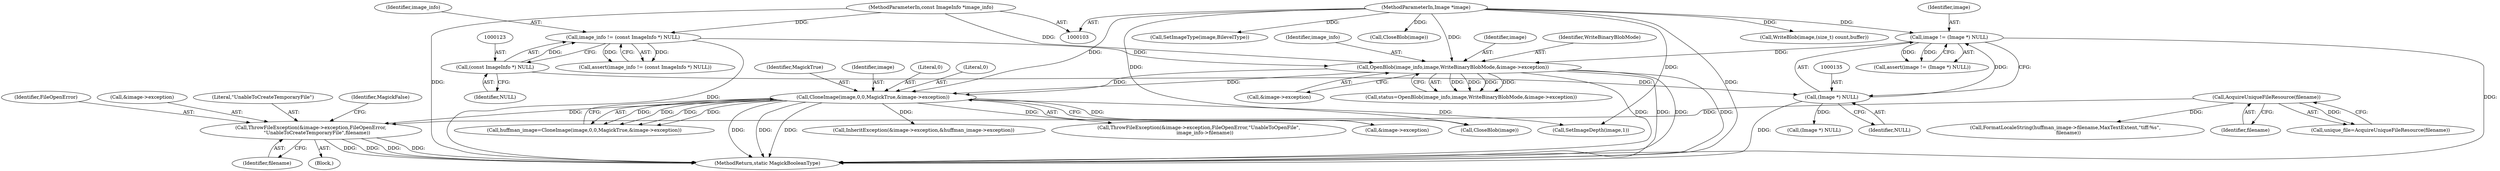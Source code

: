 digraph "0_ImageMagick_10b3823a7619ed22d42764733eb052c4159bc8c1_3@pointer" {
"1000234" [label="(Call,ThrowFileException(&image->exception,FileOpenError,\n        \"UnableToCreateTemporaryFile\",filename))"];
"1000176" [label="(Call,CloneImage(image,0,0,MagickTrue,&image->exception))"];
"1000160" [label="(Call,OpenBlob(image_info,image,WriteBinaryBlobMode,&image->exception))"];
"1000120" [label="(Call,image_info != (const ImageInfo *) NULL)"];
"1000104" [label="(MethodParameterIn,const ImageInfo *image_info)"];
"1000122" [label="(Call,(const ImageInfo *) NULL)"];
"1000132" [label="(Call,image != (Image *) NULL)"];
"1000105" [label="(MethodParameterIn,Image *image)"];
"1000134" [label="(Call,(Image *) NULL)"];
"1000210" [label="(Call,AcquireUniqueFileResource(filename))"];
"1000160" [label="(Call,OpenBlob(image_info,image,WriteBinaryBlobMode,&image->exception))"];
"1000240" [label="(Literal,\"UnableToCreateTemporaryFile\")"];
"1000119" [label="(Call,assert(image_info != (const ImageInfo *) NULL))"];
"1000246" [label="(Call,FormatLocaleString(huffman_image->filename,MaxTextExtent,\"tiff:%s\",\n    filename))"];
"1000104" [label="(MethodParameterIn,const ImageInfo *image_info)"];
"1000274" [label="(Call,SetImageType(image,BilevelType))"];
"1000269" [label="(Call,SetImageDepth(image,1))"];
"1000158" [label="(Call,status=OpenBlob(image_info,image,WriteBinaryBlobMode,&image->exception))"];
"1000163" [label="(Identifier,WriteBinaryBlobMode)"];
"1000243" [label="(Identifier,MagickFalse)"];
"1000311" [label="(Call,InheritException(&image->exception,&huffman_image->exception))"];
"1000161" [label="(Identifier,image_info)"];
"1000162" [label="(Identifier,image)"];
"1000132" [label="(Call,image != (Image *) NULL)"];
"1000122" [label="(Call,(const ImageInfo *) NULL)"];
"1000176" [label="(Call,CloneImage(image,0,0,MagickTrue,&image->exception))"];
"1000177" [label="(Identifier,image)"];
"1000194" [label="(Call,CloseBlob(image))"];
"1000179" [label="(Literal,0)"];
"1000211" [label="(Identifier,filename)"];
"1000136" [label="(Identifier,NULL)"];
"1000358" [label="(Call,ThrowFileException(&image->exception,FileOpenError,\"UnableToOpenFile\",\n        image_info->filename))"];
"1000188" [label="(Call,(Image *) NULL)"];
"1000181" [label="(Call,&image->exception)"];
"1000134" [label="(Call,(Image *) NULL)"];
"1000131" [label="(Call,assert(image != (Image *) NULL))"];
"1000174" [label="(Call,huffman_image=CloneImage(image,0,0,MagickTrue,&image->exception))"];
"1000239" [label="(Identifier,FileOpenError)"];
"1000210" [label="(Call,AcquireUniqueFileResource(filename))"];
"1000121" [label="(Identifier,image_info)"];
"1000133" [label="(Identifier,image)"];
"1000523" [label="(MethodReturn,static MagickBooleanType)"];
"1000519" [label="(Call,CloseBlob(image))"];
"1000164" [label="(Call,&image->exception)"];
"1000178" [label="(Literal,0)"];
"1000241" [label="(Identifier,filename)"];
"1000233" [label="(Block,)"];
"1000487" [label="(Call,WriteBlob(image,(size_t) count,buffer))"];
"1000208" [label="(Call,unique_file=AcquireUniqueFileResource(filename))"];
"1000180" [label="(Identifier,MagickTrue)"];
"1000105" [label="(MethodParameterIn,Image *image)"];
"1000120" [label="(Call,image_info != (const ImageInfo *) NULL)"];
"1000235" [label="(Call,&image->exception)"];
"1000234" [label="(Call,ThrowFileException(&image->exception,FileOpenError,\n        \"UnableToCreateTemporaryFile\",filename))"];
"1000124" [label="(Identifier,NULL)"];
"1000234" -> "1000233"  [label="AST: "];
"1000234" -> "1000241"  [label="CFG: "];
"1000235" -> "1000234"  [label="AST: "];
"1000239" -> "1000234"  [label="AST: "];
"1000240" -> "1000234"  [label="AST: "];
"1000241" -> "1000234"  [label="AST: "];
"1000243" -> "1000234"  [label="CFG: "];
"1000234" -> "1000523"  [label="DDG: "];
"1000234" -> "1000523"  [label="DDG: "];
"1000234" -> "1000523"  [label="DDG: "];
"1000234" -> "1000523"  [label="DDG: "];
"1000176" -> "1000234"  [label="DDG: "];
"1000210" -> "1000234"  [label="DDG: "];
"1000176" -> "1000174"  [label="AST: "];
"1000176" -> "1000181"  [label="CFG: "];
"1000177" -> "1000176"  [label="AST: "];
"1000178" -> "1000176"  [label="AST: "];
"1000179" -> "1000176"  [label="AST: "];
"1000180" -> "1000176"  [label="AST: "];
"1000181" -> "1000176"  [label="AST: "];
"1000174" -> "1000176"  [label="CFG: "];
"1000176" -> "1000523"  [label="DDG: "];
"1000176" -> "1000523"  [label="DDG: "];
"1000176" -> "1000523"  [label="DDG: "];
"1000176" -> "1000174"  [label="DDG: "];
"1000176" -> "1000174"  [label="DDG: "];
"1000176" -> "1000174"  [label="DDG: "];
"1000176" -> "1000174"  [label="DDG: "];
"1000160" -> "1000176"  [label="DDG: "];
"1000160" -> "1000176"  [label="DDG: "];
"1000105" -> "1000176"  [label="DDG: "];
"1000176" -> "1000194"  [label="DDG: "];
"1000176" -> "1000269"  [label="DDG: "];
"1000176" -> "1000311"  [label="DDG: "];
"1000176" -> "1000358"  [label="DDG: "];
"1000160" -> "1000158"  [label="AST: "];
"1000160" -> "1000164"  [label="CFG: "];
"1000161" -> "1000160"  [label="AST: "];
"1000162" -> "1000160"  [label="AST: "];
"1000163" -> "1000160"  [label="AST: "];
"1000164" -> "1000160"  [label="AST: "];
"1000158" -> "1000160"  [label="CFG: "];
"1000160" -> "1000523"  [label="DDG: "];
"1000160" -> "1000523"  [label="DDG: "];
"1000160" -> "1000523"  [label="DDG: "];
"1000160" -> "1000523"  [label="DDG: "];
"1000160" -> "1000158"  [label="DDG: "];
"1000160" -> "1000158"  [label="DDG: "];
"1000160" -> "1000158"  [label="DDG: "];
"1000160" -> "1000158"  [label="DDG: "];
"1000120" -> "1000160"  [label="DDG: "];
"1000104" -> "1000160"  [label="DDG: "];
"1000132" -> "1000160"  [label="DDG: "];
"1000105" -> "1000160"  [label="DDG: "];
"1000120" -> "1000119"  [label="AST: "];
"1000120" -> "1000122"  [label="CFG: "];
"1000121" -> "1000120"  [label="AST: "];
"1000122" -> "1000120"  [label="AST: "];
"1000119" -> "1000120"  [label="CFG: "];
"1000120" -> "1000523"  [label="DDG: "];
"1000120" -> "1000119"  [label="DDG: "];
"1000120" -> "1000119"  [label="DDG: "];
"1000104" -> "1000120"  [label="DDG: "];
"1000122" -> "1000120"  [label="DDG: "];
"1000104" -> "1000103"  [label="AST: "];
"1000104" -> "1000523"  [label="DDG: "];
"1000122" -> "1000124"  [label="CFG: "];
"1000123" -> "1000122"  [label="AST: "];
"1000124" -> "1000122"  [label="AST: "];
"1000122" -> "1000134"  [label="DDG: "];
"1000132" -> "1000131"  [label="AST: "];
"1000132" -> "1000134"  [label="CFG: "];
"1000133" -> "1000132"  [label="AST: "];
"1000134" -> "1000132"  [label="AST: "];
"1000131" -> "1000132"  [label="CFG: "];
"1000132" -> "1000523"  [label="DDG: "];
"1000132" -> "1000131"  [label="DDG: "];
"1000132" -> "1000131"  [label="DDG: "];
"1000105" -> "1000132"  [label="DDG: "];
"1000134" -> "1000132"  [label="DDG: "];
"1000105" -> "1000103"  [label="AST: "];
"1000105" -> "1000523"  [label="DDG: "];
"1000105" -> "1000194"  [label="DDG: "];
"1000105" -> "1000269"  [label="DDG: "];
"1000105" -> "1000274"  [label="DDG: "];
"1000105" -> "1000487"  [label="DDG: "];
"1000105" -> "1000519"  [label="DDG: "];
"1000134" -> "1000136"  [label="CFG: "];
"1000135" -> "1000134"  [label="AST: "];
"1000136" -> "1000134"  [label="AST: "];
"1000134" -> "1000523"  [label="DDG: "];
"1000134" -> "1000188"  [label="DDG: "];
"1000210" -> "1000208"  [label="AST: "];
"1000210" -> "1000211"  [label="CFG: "];
"1000211" -> "1000210"  [label="AST: "];
"1000208" -> "1000210"  [label="CFG: "];
"1000210" -> "1000208"  [label="DDG: "];
"1000210" -> "1000246"  [label="DDG: "];
}
